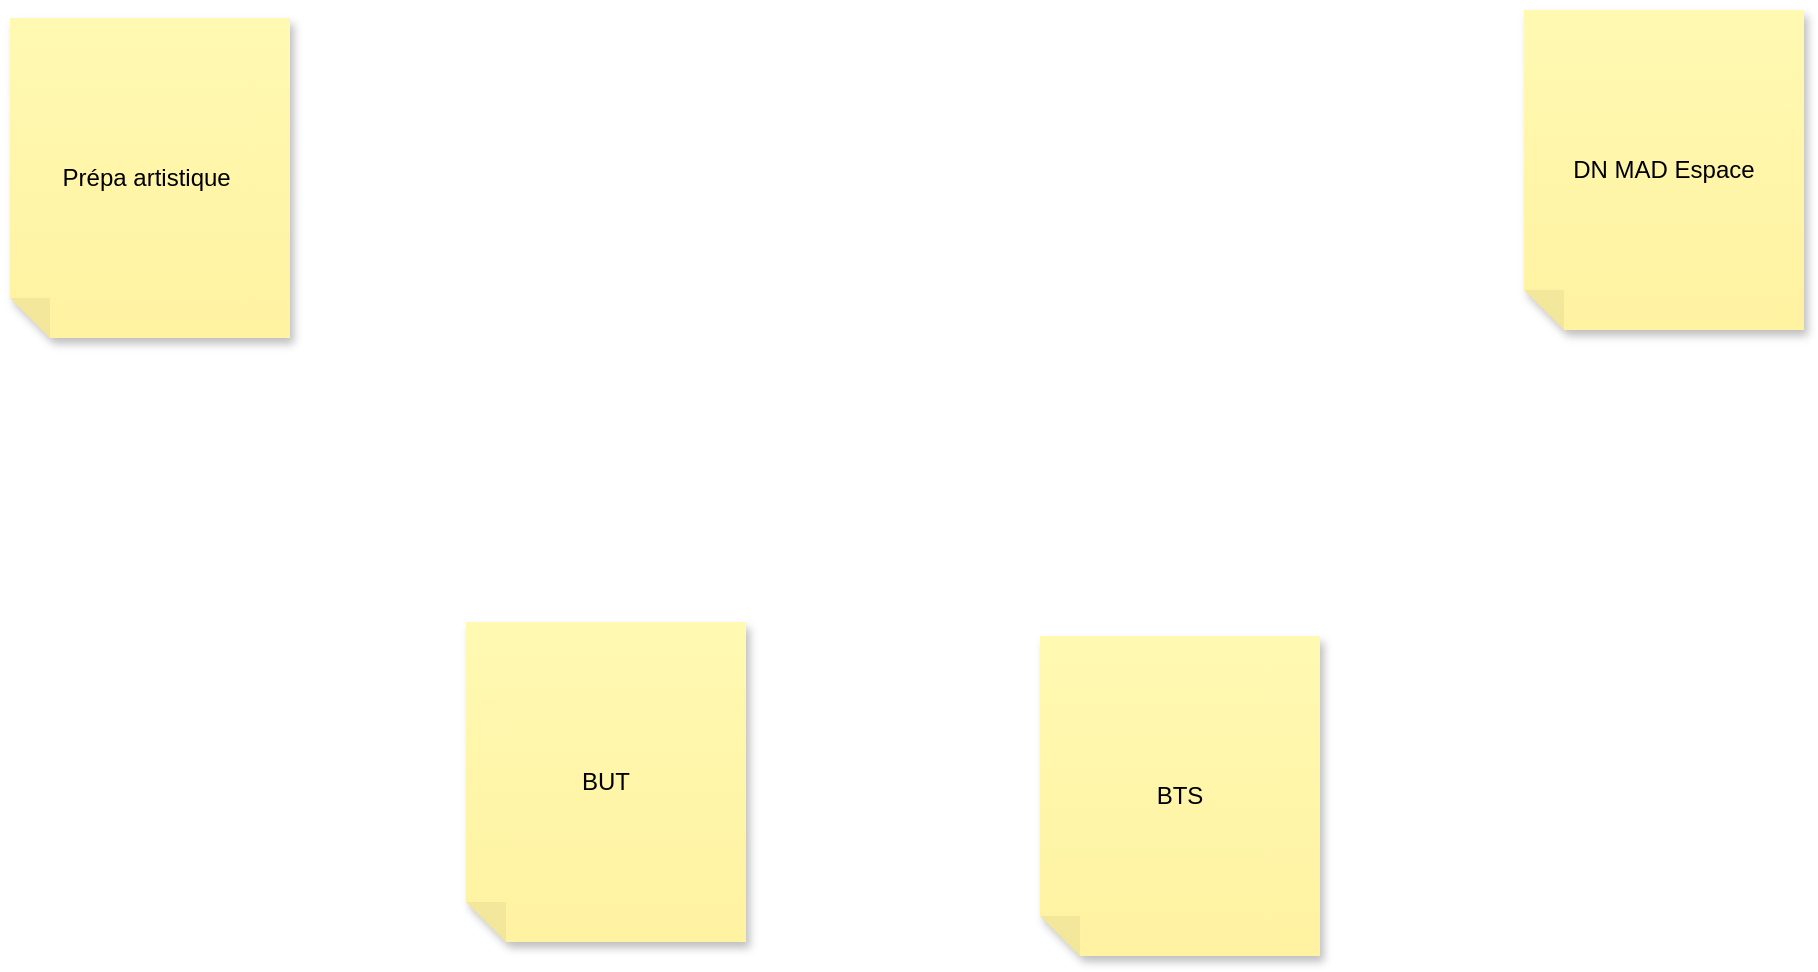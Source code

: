 <mxfile version="20.8.23" type="github">
  <diagram name="Page-1" id="bq267O4x0c_xgtczqqQH">
    <mxGraphModel dx="1910" dy="1270" grid="0" gridSize="10" guides="1" tooltips="1" connect="1" arrows="1" fold="1" page="1" pageScale="1" pageWidth="1169" pageHeight="827" math="0" shadow="0">
      <root>
        <mxCell id="0" />
        <mxCell id="1" parent="0" />
        <mxCell id="GaIfR7zajTUf9mREboJP-1" value="Prépa artistique&amp;nbsp;" style="shape=note;whiteSpace=wrap;html=1;backgroundOutline=1;fontColor=#000000;darkOpacity=0.05;fillColor=#FFF9B2;strokeColor=none;fillStyle=solid;direction=west;gradientDirection=north;gradientColor=#FFF2A1;shadow=1;size=20;pointerEvents=1;" vertex="1" parent="1">
          <mxGeometry x="60" y="59" width="140" height="160" as="geometry" />
        </mxCell>
        <mxCell id="GaIfR7zajTUf9mREboJP-2" value="BTS" style="shape=note;whiteSpace=wrap;html=1;backgroundOutline=1;fontColor=#000000;darkOpacity=0.05;fillColor=#FFF9B2;strokeColor=none;fillStyle=solid;direction=west;gradientDirection=north;gradientColor=#FFF2A1;shadow=1;size=20;pointerEvents=1;" vertex="1" parent="1">
          <mxGeometry x="575" y="368" width="140" height="160" as="geometry" />
        </mxCell>
        <mxCell id="GaIfR7zajTUf9mREboJP-3" value="BUT" style="shape=note;whiteSpace=wrap;html=1;backgroundOutline=1;fontColor=#000000;darkOpacity=0.05;fillColor=#FFF9B2;strokeColor=none;fillStyle=solid;direction=west;gradientDirection=north;gradientColor=#FFF2A1;shadow=1;size=20;pointerEvents=1;" vertex="1" parent="1">
          <mxGeometry x="288" y="361" width="140" height="160" as="geometry" />
        </mxCell>
        <mxCell id="GaIfR7zajTUf9mREboJP-4" value="DN MAD Espace" style="shape=note;whiteSpace=wrap;html=1;backgroundOutline=1;fontColor=#000000;darkOpacity=0.05;fillColor=#FFF9B2;strokeColor=none;fillStyle=solid;direction=west;gradientDirection=north;gradientColor=#FFF2A1;shadow=1;size=20;pointerEvents=1;" vertex="1" parent="1">
          <mxGeometry x="817" y="55" width="140" height="160" as="geometry" />
        </mxCell>
      </root>
    </mxGraphModel>
  </diagram>
</mxfile>
